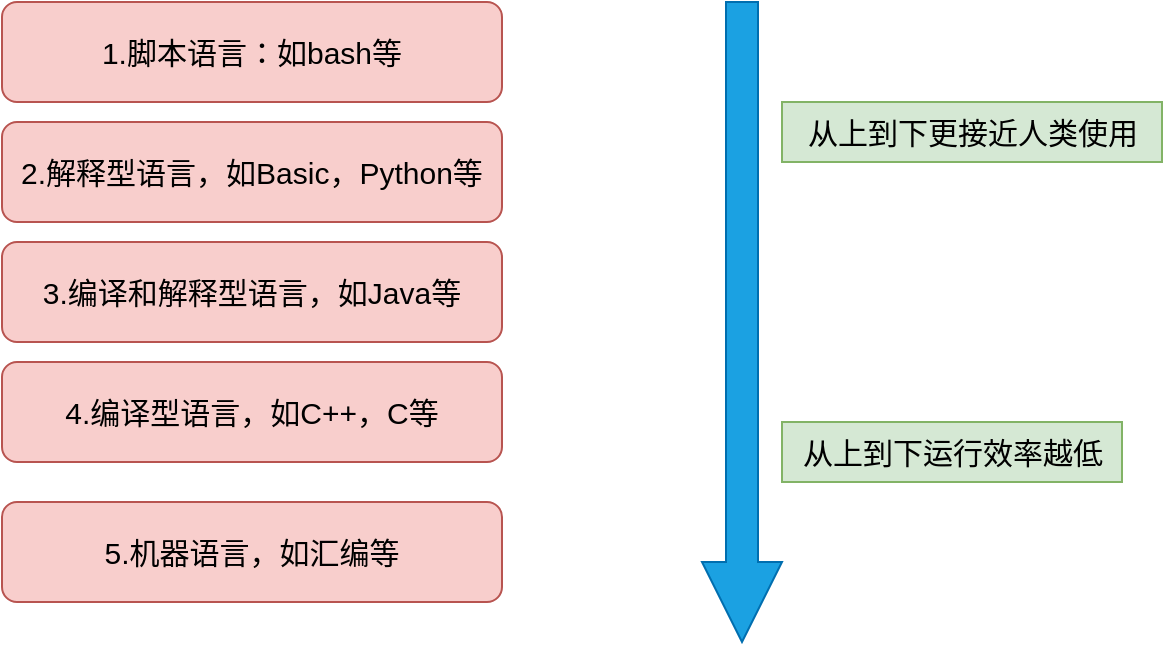 <mxfile version="20.6.2" type="device"><diagram id="uXsS_lMQho8G04aYjn2C" name="第 1 页"><mxGraphModel dx="852" dy="515" grid="1" gridSize="10" guides="1" tooltips="1" connect="1" arrows="1" fold="1" page="1" pageScale="1" pageWidth="1390" pageHeight="980" math="0" shadow="0"><root><mxCell id="0"/><mxCell id="1" parent="0"/><mxCell id="gDSqJ-iLU9YNYwUdDIlQ-15" value="1.脚本语言：如bash等" style="rounded=1;whiteSpace=wrap;html=1;fontSize=15;fillColor=#f8cecc;strokeColor=#b85450;" vertex="1" parent="1"><mxGeometry x="230" y="170" width="250" height="50" as="geometry"/></mxCell><mxCell id="gDSqJ-iLU9YNYwUdDIlQ-16" value="5.机器语言，如汇编等" style="rounded=1;whiteSpace=wrap;html=1;fontSize=15;fillColor=#f8cecc;strokeColor=#b85450;" vertex="1" parent="1"><mxGeometry x="230" y="420" width="250" height="50" as="geometry"/></mxCell><mxCell id="gDSqJ-iLU9YNYwUdDIlQ-17" value="4.编译型语言，如C++，C等" style="rounded=1;whiteSpace=wrap;html=1;fontSize=15;fillColor=#f8cecc;strokeColor=#b85450;" vertex="1" parent="1"><mxGeometry x="230" y="350" width="250" height="50" as="geometry"/></mxCell><mxCell id="gDSqJ-iLU9YNYwUdDIlQ-18" value="3.编译和解释型语言，如Java等" style="rounded=1;whiteSpace=wrap;html=1;fontSize=15;fillColor=#f8cecc;strokeColor=#b85450;" vertex="1" parent="1"><mxGeometry x="230" y="290" width="250" height="50" as="geometry"/></mxCell><mxCell id="gDSqJ-iLU9YNYwUdDIlQ-19" value="2.解释型语言，如Basic，Python等" style="rounded=1;whiteSpace=wrap;html=1;fontSize=15;fillColor=#f8cecc;strokeColor=#b85450;" vertex="1" parent="1"><mxGeometry x="230" y="230" width="250" height="50" as="geometry"/></mxCell><mxCell id="gDSqJ-iLU9YNYwUdDIlQ-20" value="" style="html=1;shadow=0;dashed=0;align=center;verticalAlign=middle;shape=mxgraph.arrows2.arrow;dy=0.6;dx=40;direction=south;notch=0;fillColor=#1ba1e2;strokeColor=#006EAF;fontColor=#ffffff;" vertex="1" parent="1"><mxGeometry x="580" y="170" width="40" height="320" as="geometry"/></mxCell><mxCell id="gDSqJ-iLU9YNYwUdDIlQ-21" value="从上到下更接近人类使用" style="text;html=1;align=center;verticalAlign=middle;resizable=0;points=[];autosize=1;strokeColor=#82b366;fillColor=#d5e8d4;fontSize=15;" vertex="1" parent="1"><mxGeometry x="620" y="220" width="190" height="30" as="geometry"/></mxCell><mxCell id="gDSqJ-iLU9YNYwUdDIlQ-22" value="从上到下运行效率越低" style="text;html=1;align=center;verticalAlign=middle;resizable=0;points=[];autosize=1;strokeColor=#82b366;fillColor=#d5e8d4;fontSize=15;" vertex="1" parent="1"><mxGeometry x="620" y="380" width="170" height="30" as="geometry"/></mxCell></root></mxGraphModel></diagram></mxfile>
